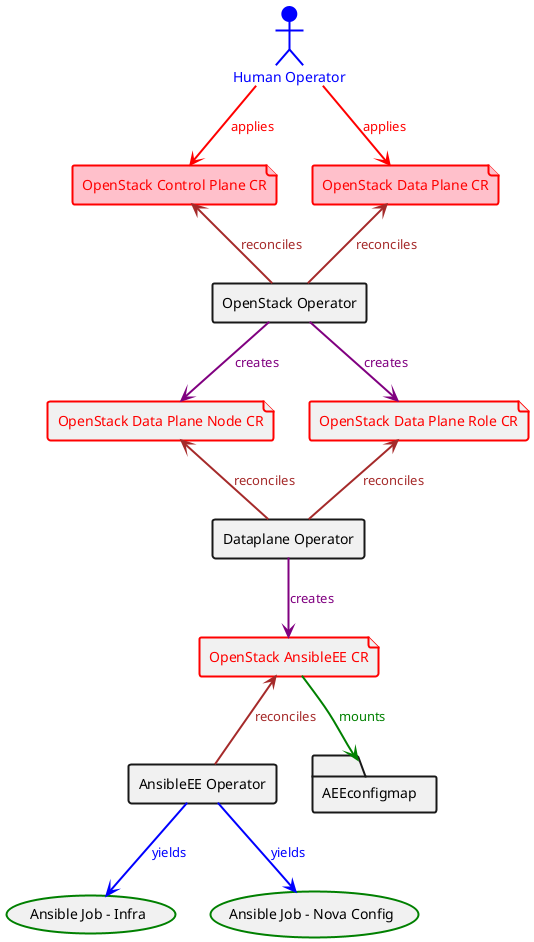@startuml edpm
actor "Human Operator" as user #blue;line:blue;line.bold;text:blue

file "OpenStack Control Plane CR" as OCPCR #pink;line:red;line.bold;text:red
file "OpenStack Data Plane CR" as ODPCR #pink;line:red;line.bold;text:red
file "OpenStack Data Plane Node CR" as ODPNCR #line:red;line.bold;text:red
file "OpenStack Data Plane Role CR" as ODPRCR #line:red;line.bold;text:red
file "OpenStack AnsibleEE CR" as AEECR #line:red;line.bold;text:red

rectangle "OpenStack Operator" as OSOp #line.bold
rectangle "Dataplane Operator" as DOp #line.bold
rectangle "AnsibleEE Operator" as AEEOp #line.bold

usecase "Ansible Job - Infra" as AJI #line:green;line.bold
usecase "Ansible Job - Nova Config" as AJNC #line:green;line.bold

folder AEEconfigmap #line.bold

user --> OCPCR #line:red;line.bold;text:red  : applies
user --> ODPCR #line:red;line.bold;text:red  : applies
OCPCR <-- OSOp #line:brown;line.bold;text:brown : reconciles
ODPCR <-- OSOp #line:brown;line.bold;text:brown : reconciles
OSOp --> ODPNCR #line:purple;line.bold;text:purple  : creates
OSOp --> ODPRCR #line:purple;line.bold;text:purple  : creates
ODPNCR <-- DOp #line:brown;line.bold;text:brown : reconciles
ODPRCR <-- DOp #line:brown;line.bold;text:brown : reconciles
DOp --> AEECR #line:purple;line.bold;text:purple  : creates
AEECR <-- AEEOp #line:brown;line.bold;text:brown : reconciles
AEEOp --> AJI #line:blue;line.bold;text:blue : yields
AEEOp --> AJNC #line:blue;line.bold;text:blue : yields
AEECR --> AEEconfigmap #line:green;line.bold;text:green  : mounts

@enduml
